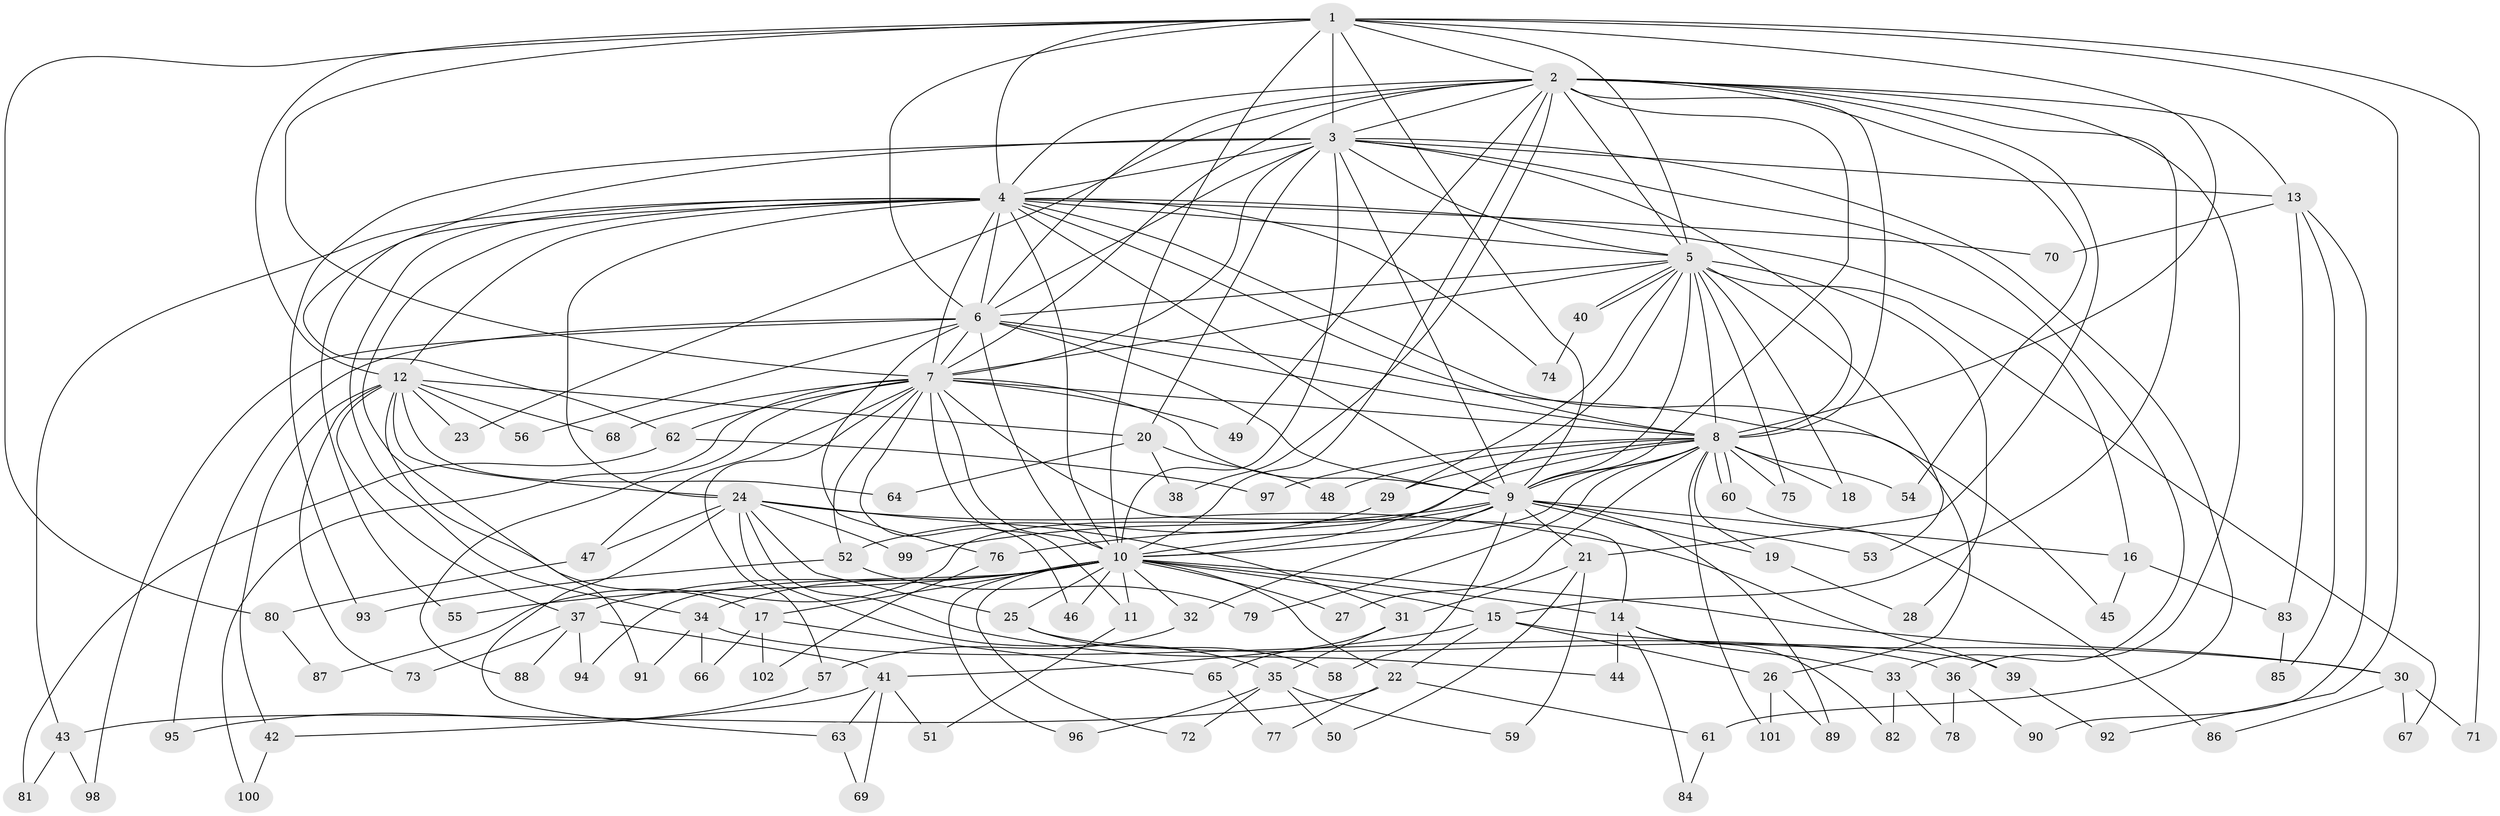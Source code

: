 // Generated by graph-tools (version 1.1) at 2025/44/03/09/25 04:44:24]
// undirected, 102 vertices, 229 edges
graph export_dot {
graph [start="1"]
  node [color=gray90,style=filled];
  1;
  2;
  3;
  4;
  5;
  6;
  7;
  8;
  9;
  10;
  11;
  12;
  13;
  14;
  15;
  16;
  17;
  18;
  19;
  20;
  21;
  22;
  23;
  24;
  25;
  26;
  27;
  28;
  29;
  30;
  31;
  32;
  33;
  34;
  35;
  36;
  37;
  38;
  39;
  40;
  41;
  42;
  43;
  44;
  45;
  46;
  47;
  48;
  49;
  50;
  51;
  52;
  53;
  54;
  55;
  56;
  57;
  58;
  59;
  60;
  61;
  62;
  63;
  64;
  65;
  66;
  67;
  68;
  69;
  70;
  71;
  72;
  73;
  74;
  75;
  76;
  77;
  78;
  79;
  80;
  81;
  82;
  83;
  84;
  85;
  86;
  87;
  88;
  89;
  90;
  91;
  92;
  93;
  94;
  95;
  96;
  97;
  98;
  99;
  100;
  101;
  102;
  1 -- 2;
  1 -- 3;
  1 -- 4;
  1 -- 5;
  1 -- 6;
  1 -- 7;
  1 -- 8;
  1 -- 9;
  1 -- 10;
  1 -- 12;
  1 -- 71;
  1 -- 80;
  1 -- 92;
  2 -- 3;
  2 -- 4;
  2 -- 5;
  2 -- 6;
  2 -- 7;
  2 -- 8;
  2 -- 9;
  2 -- 10;
  2 -- 13;
  2 -- 15;
  2 -- 21;
  2 -- 23;
  2 -- 36;
  2 -- 38;
  2 -- 49;
  2 -- 54;
  3 -- 4;
  3 -- 5;
  3 -- 6;
  3 -- 7;
  3 -- 8;
  3 -- 9;
  3 -- 10;
  3 -- 13;
  3 -- 20;
  3 -- 33;
  3 -- 61;
  3 -- 62;
  3 -- 93;
  4 -- 5;
  4 -- 6;
  4 -- 7;
  4 -- 8;
  4 -- 9;
  4 -- 10;
  4 -- 12;
  4 -- 16;
  4 -- 17;
  4 -- 24;
  4 -- 34;
  4 -- 43;
  4 -- 45;
  4 -- 55;
  4 -- 70;
  4 -- 74;
  5 -- 6;
  5 -- 7;
  5 -- 8;
  5 -- 9;
  5 -- 10;
  5 -- 18;
  5 -- 28;
  5 -- 29;
  5 -- 40;
  5 -- 40;
  5 -- 53;
  5 -- 67;
  5 -- 75;
  6 -- 7;
  6 -- 8;
  6 -- 9;
  6 -- 10;
  6 -- 26;
  6 -- 56;
  6 -- 76;
  6 -- 95;
  6 -- 98;
  7 -- 8;
  7 -- 9;
  7 -- 10;
  7 -- 11;
  7 -- 14;
  7 -- 46;
  7 -- 47;
  7 -- 49;
  7 -- 52;
  7 -- 57;
  7 -- 62;
  7 -- 68;
  7 -- 88;
  7 -- 100;
  8 -- 9;
  8 -- 10;
  8 -- 18;
  8 -- 19;
  8 -- 27;
  8 -- 29;
  8 -- 48;
  8 -- 54;
  8 -- 60;
  8 -- 60;
  8 -- 75;
  8 -- 79;
  8 -- 87;
  8 -- 97;
  8 -- 101;
  9 -- 10;
  9 -- 16;
  9 -- 19;
  9 -- 21;
  9 -- 32;
  9 -- 53;
  9 -- 58;
  9 -- 76;
  9 -- 89;
  9 -- 99;
  10 -- 11;
  10 -- 14;
  10 -- 15;
  10 -- 17;
  10 -- 22;
  10 -- 25;
  10 -- 27;
  10 -- 30;
  10 -- 32;
  10 -- 34;
  10 -- 37;
  10 -- 46;
  10 -- 55;
  10 -- 72;
  10 -- 94;
  10 -- 96;
  11 -- 51;
  12 -- 20;
  12 -- 23;
  12 -- 24;
  12 -- 37;
  12 -- 42;
  12 -- 56;
  12 -- 64;
  12 -- 68;
  12 -- 73;
  12 -- 91;
  13 -- 70;
  13 -- 83;
  13 -- 85;
  13 -- 90;
  14 -- 33;
  14 -- 44;
  14 -- 82;
  14 -- 84;
  15 -- 22;
  15 -- 26;
  15 -- 30;
  15 -- 41;
  16 -- 45;
  16 -- 83;
  17 -- 65;
  17 -- 66;
  17 -- 102;
  19 -- 28;
  20 -- 38;
  20 -- 48;
  20 -- 64;
  21 -- 31;
  21 -- 50;
  21 -- 59;
  22 -- 43;
  22 -- 61;
  22 -- 77;
  24 -- 25;
  24 -- 31;
  24 -- 35;
  24 -- 39;
  24 -- 44;
  24 -- 47;
  24 -- 63;
  24 -- 99;
  25 -- 39;
  25 -- 58;
  26 -- 89;
  26 -- 101;
  29 -- 52;
  30 -- 67;
  30 -- 71;
  30 -- 86;
  31 -- 35;
  31 -- 65;
  32 -- 57;
  33 -- 78;
  33 -- 82;
  34 -- 36;
  34 -- 66;
  34 -- 91;
  35 -- 50;
  35 -- 59;
  35 -- 72;
  35 -- 96;
  36 -- 78;
  36 -- 90;
  37 -- 41;
  37 -- 73;
  37 -- 88;
  37 -- 94;
  39 -- 92;
  40 -- 74;
  41 -- 42;
  41 -- 51;
  41 -- 63;
  41 -- 69;
  42 -- 100;
  43 -- 81;
  43 -- 98;
  47 -- 80;
  52 -- 79;
  52 -- 93;
  57 -- 95;
  60 -- 86;
  61 -- 84;
  62 -- 81;
  62 -- 97;
  63 -- 69;
  65 -- 77;
  76 -- 102;
  80 -- 87;
  83 -- 85;
}
